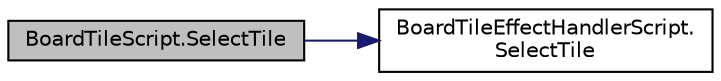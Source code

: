 digraph "BoardTileScript.SelectTile"
{
 // LATEX_PDF_SIZE
  edge [fontname="Helvetica",fontsize="10",labelfontname="Helvetica",labelfontsize="10"];
  node [fontname="Helvetica",fontsize="10",shape=record];
  rankdir="LR";
  Node1 [label="BoardTileScript.SelectTile",height=0.2,width=0.4,color="black", fillcolor="grey75", style="filled", fontcolor="black",tooltip="enable the select effect on the tile"];
  Node1 -> Node2 [color="midnightblue",fontsize="10",style="solid"];
  Node2 [label="BoardTileEffectHandlerScript.\lSelectTile",height=0.2,width=0.4,color="black", fillcolor="white", style="filled",URL="$class_board_tile_effect_handler_script.html#a1ea26493f3277f4bc1f8f16a506cf29f",tooltip="display the glow box effect for when the cursor hovering on it"];
}
